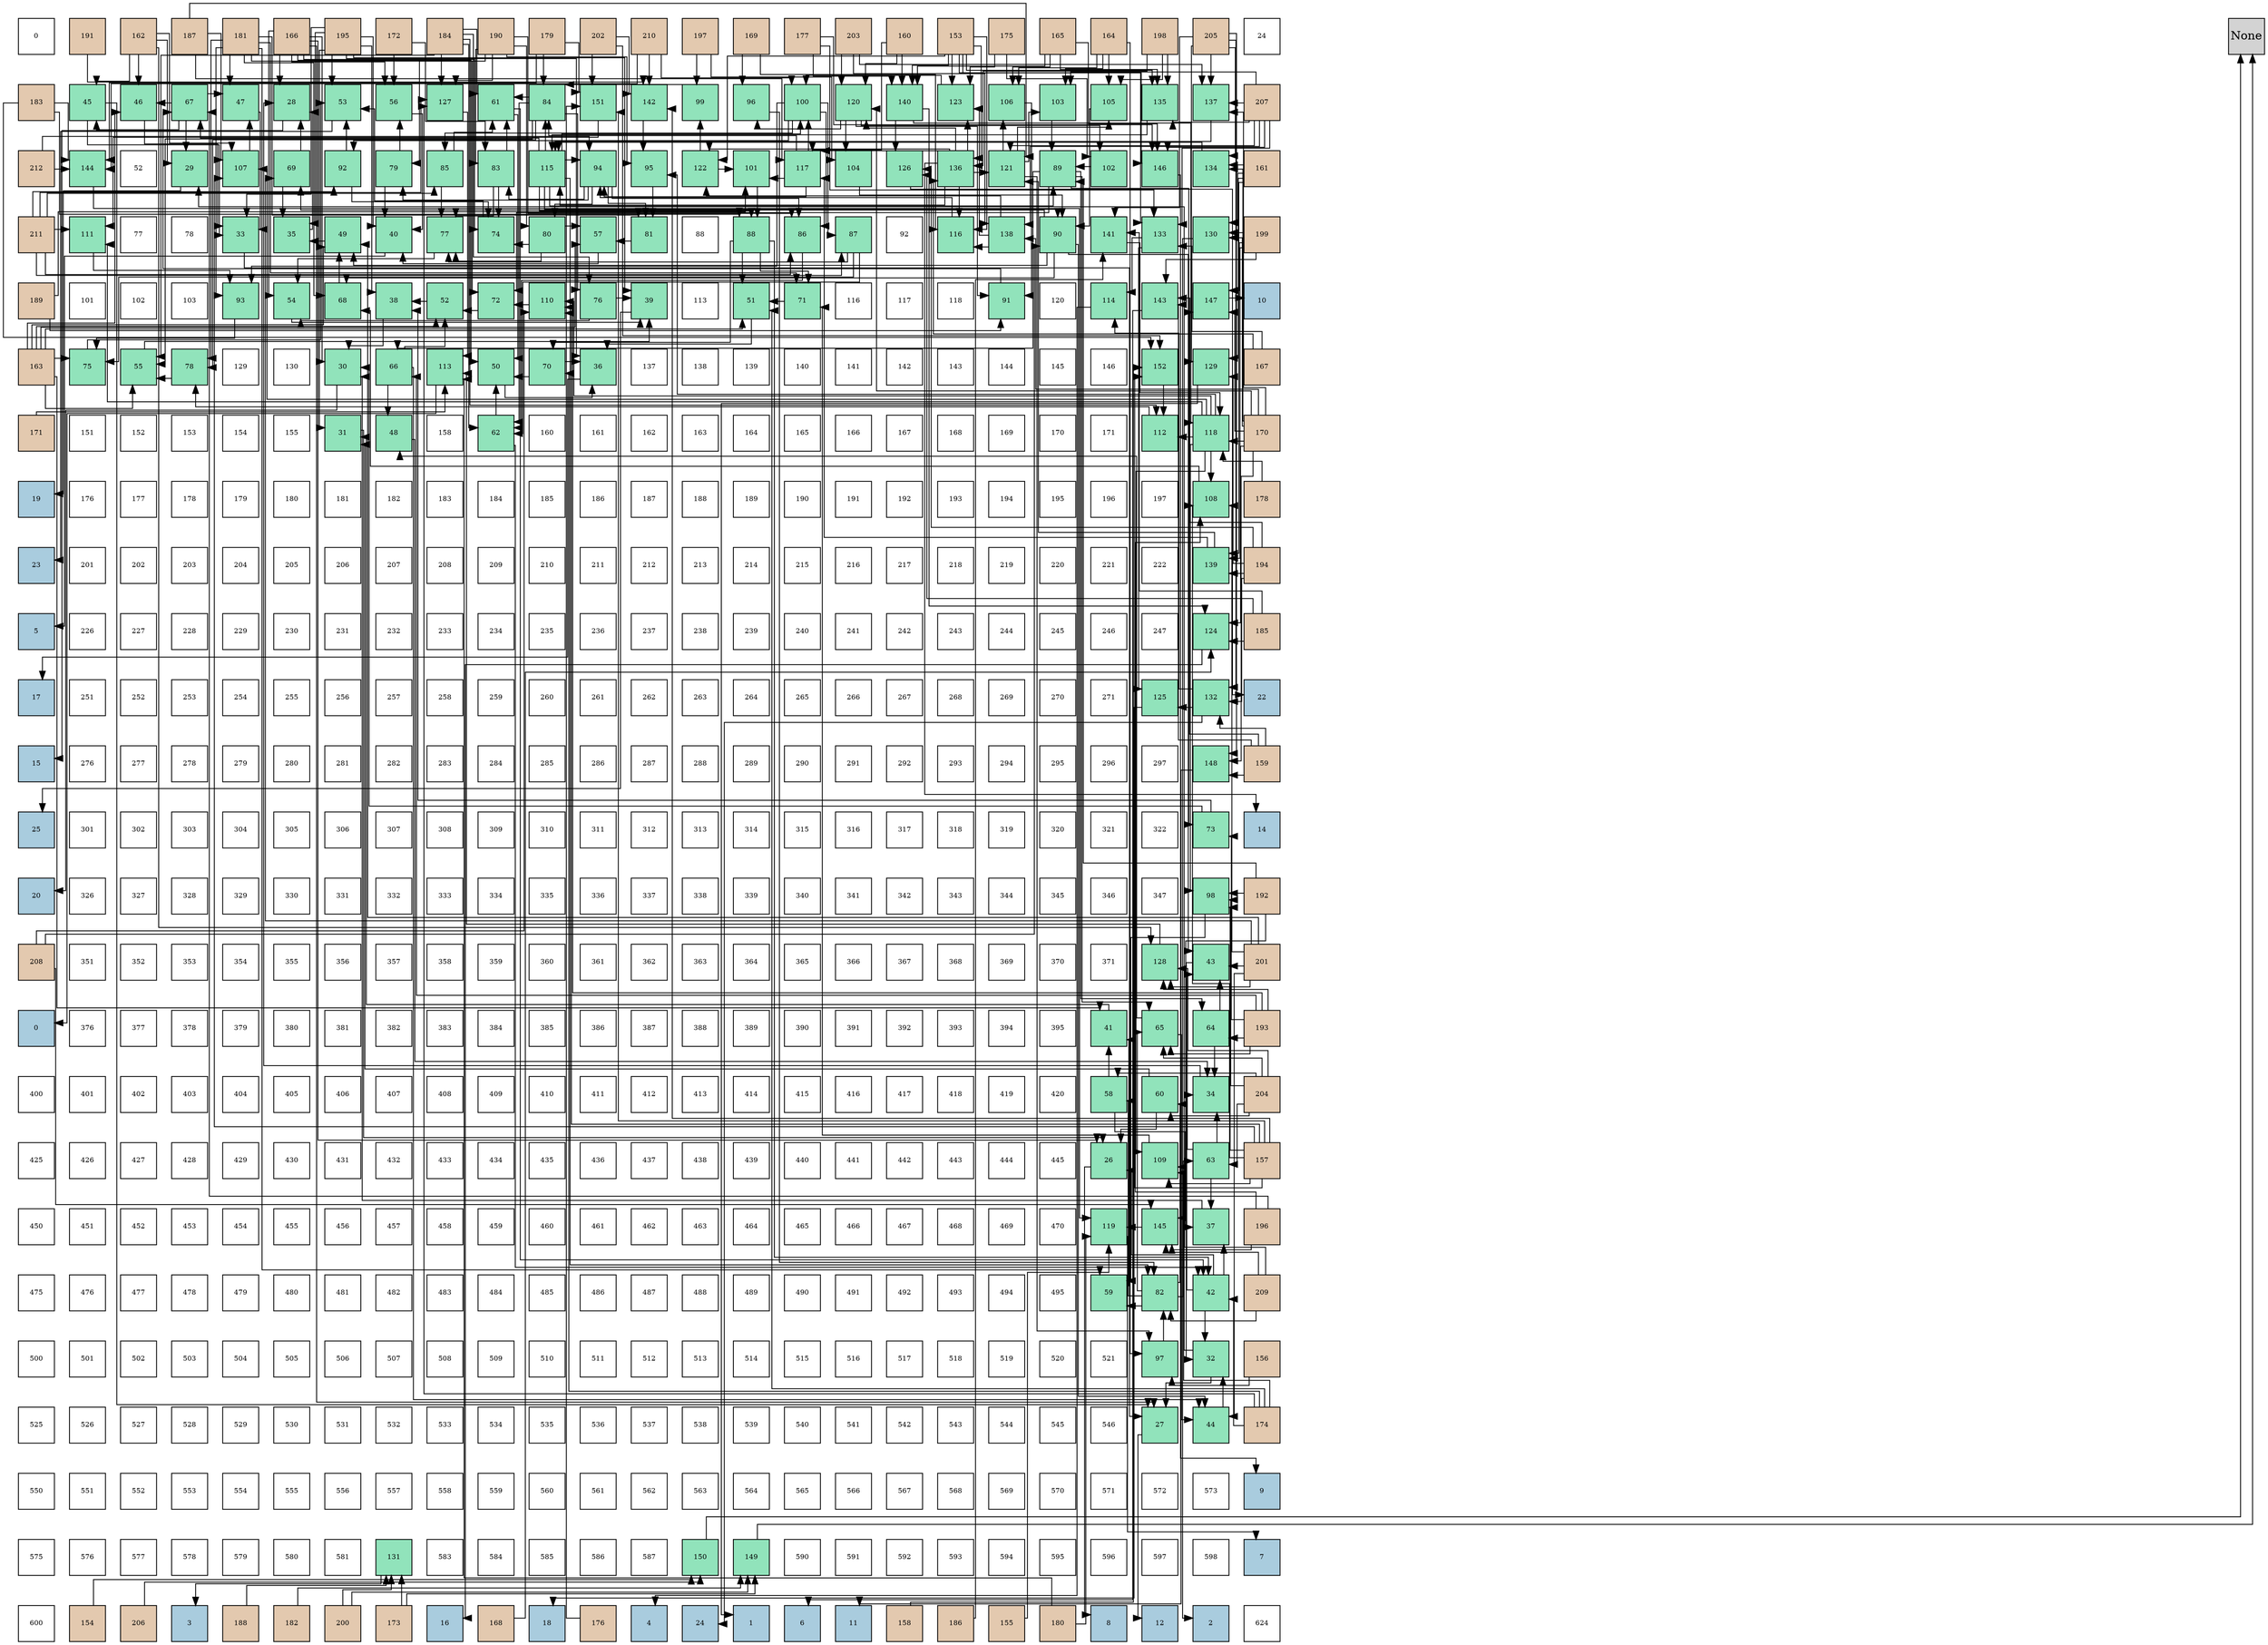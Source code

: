 digraph layout{
 rankdir=TB;
 splines=ortho;
 node [style=filled shape=square fixedsize=true width=0.6];
0[label="0", fontsize=8, fillcolor="#ffffff"];
1[label="191", fontsize=8, fillcolor="#e3c9af"];
2[label="162", fontsize=8, fillcolor="#e3c9af"];
3[label="187", fontsize=8, fillcolor="#e3c9af"];
4[label="181", fontsize=8, fillcolor="#e3c9af"];
5[label="166", fontsize=8, fillcolor="#e3c9af"];
6[label="195", fontsize=8, fillcolor="#e3c9af"];
7[label="172", fontsize=8, fillcolor="#e3c9af"];
8[label="184", fontsize=8, fillcolor="#e3c9af"];
9[label="190", fontsize=8, fillcolor="#e3c9af"];
10[label="179", fontsize=8, fillcolor="#e3c9af"];
11[label="202", fontsize=8, fillcolor="#e3c9af"];
12[label="210", fontsize=8, fillcolor="#e3c9af"];
13[label="197", fontsize=8, fillcolor="#e3c9af"];
14[label="169", fontsize=8, fillcolor="#e3c9af"];
15[label="177", fontsize=8, fillcolor="#e3c9af"];
16[label="203", fontsize=8, fillcolor="#e3c9af"];
17[label="160", fontsize=8, fillcolor="#e3c9af"];
18[label="153", fontsize=8, fillcolor="#e3c9af"];
19[label="175", fontsize=8, fillcolor="#e3c9af"];
20[label="165", fontsize=8, fillcolor="#e3c9af"];
21[label="164", fontsize=8, fillcolor="#e3c9af"];
22[label="198", fontsize=8, fillcolor="#e3c9af"];
23[label="205", fontsize=8, fillcolor="#e3c9af"];
24[label="24", fontsize=8, fillcolor="#ffffff"];
25[label="183", fontsize=8, fillcolor="#e3c9af"];
26[label="45", fontsize=8, fillcolor="#91e3bb"];
27[label="46", fontsize=8, fillcolor="#91e3bb"];
28[label="67", fontsize=8, fillcolor="#91e3bb"];
29[label="47", fontsize=8, fillcolor="#91e3bb"];
30[label="28", fontsize=8, fillcolor="#91e3bb"];
31[label="53", fontsize=8, fillcolor="#91e3bb"];
32[label="56", fontsize=8, fillcolor="#91e3bb"];
33[label="127", fontsize=8, fillcolor="#91e3bb"];
34[label="61", fontsize=8, fillcolor="#91e3bb"];
35[label="84", fontsize=8, fillcolor="#91e3bb"];
36[label="151", fontsize=8, fillcolor="#91e3bb"];
37[label="142", fontsize=8, fillcolor="#91e3bb"];
38[label="99", fontsize=8, fillcolor="#91e3bb"];
39[label="96", fontsize=8, fillcolor="#91e3bb"];
40[label="100", fontsize=8, fillcolor="#91e3bb"];
41[label="120", fontsize=8, fillcolor="#91e3bb"];
42[label="140", fontsize=8, fillcolor="#91e3bb"];
43[label="123", fontsize=8, fillcolor="#91e3bb"];
44[label="106", fontsize=8, fillcolor="#91e3bb"];
45[label="103", fontsize=8, fillcolor="#91e3bb"];
46[label="105", fontsize=8, fillcolor="#91e3bb"];
47[label="135", fontsize=8, fillcolor="#91e3bb"];
48[label="137", fontsize=8, fillcolor="#91e3bb"];
49[label="207", fontsize=8, fillcolor="#e3c9af"];
50[label="212", fontsize=8, fillcolor="#e3c9af"];
51[label="144", fontsize=8, fillcolor="#91e3bb"];
52[label="52", fontsize=8, fillcolor="#ffffff"];
53[label="29", fontsize=8, fillcolor="#91e3bb"];
54[label="107", fontsize=8, fillcolor="#91e3bb"];
55[label="69", fontsize=8, fillcolor="#91e3bb"];
56[label="92", fontsize=8, fillcolor="#91e3bb"];
57[label="79", fontsize=8, fillcolor="#91e3bb"];
58[label="85", fontsize=8, fillcolor="#91e3bb"];
59[label="83", fontsize=8, fillcolor="#91e3bb"];
60[label="115", fontsize=8, fillcolor="#91e3bb"];
61[label="94", fontsize=8, fillcolor="#91e3bb"];
62[label="95", fontsize=8, fillcolor="#91e3bb"];
63[label="122", fontsize=8, fillcolor="#91e3bb"];
64[label="101", fontsize=8, fillcolor="#91e3bb"];
65[label="117", fontsize=8, fillcolor="#91e3bb"];
66[label="104", fontsize=8, fillcolor="#91e3bb"];
67[label="126", fontsize=8, fillcolor="#91e3bb"];
68[label="136", fontsize=8, fillcolor="#91e3bb"];
69[label="121", fontsize=8, fillcolor="#91e3bb"];
70[label="89", fontsize=8, fillcolor="#91e3bb"];
71[label="102", fontsize=8, fillcolor="#91e3bb"];
72[label="146", fontsize=8, fillcolor="#91e3bb"];
73[label="134", fontsize=8, fillcolor="#91e3bb"];
74[label="161", fontsize=8, fillcolor="#e3c9af"];
75[label="211", fontsize=8, fillcolor="#e3c9af"];
76[label="111", fontsize=8, fillcolor="#91e3bb"];
77[label="77", fontsize=8, fillcolor="#ffffff"];
78[label="78", fontsize=8, fillcolor="#ffffff"];
79[label="33", fontsize=8, fillcolor="#91e3bb"];
80[label="35", fontsize=8, fillcolor="#91e3bb"];
81[label="49", fontsize=8, fillcolor="#91e3bb"];
82[label="40", fontsize=8, fillcolor="#91e3bb"];
83[label="77", fontsize=8, fillcolor="#91e3bb"];
84[label="74", fontsize=8, fillcolor="#91e3bb"];
85[label="80", fontsize=8, fillcolor="#91e3bb"];
86[label="57", fontsize=8, fillcolor="#91e3bb"];
87[label="81", fontsize=8, fillcolor="#91e3bb"];
88[label="88", fontsize=8, fillcolor="#ffffff"];
89[label="88", fontsize=8, fillcolor="#91e3bb"];
90[label="86", fontsize=8, fillcolor="#91e3bb"];
91[label="87", fontsize=8, fillcolor="#91e3bb"];
92[label="92", fontsize=8, fillcolor="#ffffff"];
93[label="116", fontsize=8, fillcolor="#91e3bb"];
94[label="138", fontsize=8, fillcolor="#91e3bb"];
95[label="90", fontsize=8, fillcolor="#91e3bb"];
96[label="141", fontsize=8, fillcolor="#91e3bb"];
97[label="133", fontsize=8, fillcolor="#91e3bb"];
98[label="130", fontsize=8, fillcolor="#91e3bb"];
99[label="199", fontsize=8, fillcolor="#e3c9af"];
100[label="189", fontsize=8, fillcolor="#e3c9af"];
101[label="101", fontsize=8, fillcolor="#ffffff"];
102[label="102", fontsize=8, fillcolor="#ffffff"];
103[label="103", fontsize=8, fillcolor="#ffffff"];
104[label="93", fontsize=8, fillcolor="#91e3bb"];
105[label="54", fontsize=8, fillcolor="#91e3bb"];
106[label="68", fontsize=8, fillcolor="#91e3bb"];
107[label="38", fontsize=8, fillcolor="#91e3bb"];
108[label="52", fontsize=8, fillcolor="#91e3bb"];
109[label="72", fontsize=8, fillcolor="#91e3bb"];
110[label="110", fontsize=8, fillcolor="#91e3bb"];
111[label="76", fontsize=8, fillcolor="#91e3bb"];
112[label="39", fontsize=8, fillcolor="#91e3bb"];
113[label="113", fontsize=8, fillcolor="#ffffff"];
114[label="51", fontsize=8, fillcolor="#91e3bb"];
115[label="71", fontsize=8, fillcolor="#91e3bb"];
116[label="116", fontsize=8, fillcolor="#ffffff"];
117[label="117", fontsize=8, fillcolor="#ffffff"];
118[label="118", fontsize=8, fillcolor="#ffffff"];
119[label="91", fontsize=8, fillcolor="#91e3bb"];
120[label="120", fontsize=8, fillcolor="#ffffff"];
121[label="114", fontsize=8, fillcolor="#91e3bb"];
122[label="143", fontsize=8, fillcolor="#91e3bb"];
123[label="147", fontsize=8, fillcolor="#91e3bb"];
124[label="10", fontsize=8, fillcolor="#a9ccde"];
125[label="163", fontsize=8, fillcolor="#e3c9af"];
126[label="75", fontsize=8, fillcolor="#91e3bb"];
127[label="55", fontsize=8, fillcolor="#91e3bb"];
128[label="78", fontsize=8, fillcolor="#91e3bb"];
129[label="129", fontsize=8, fillcolor="#ffffff"];
130[label="130", fontsize=8, fillcolor="#ffffff"];
131[label="30", fontsize=8, fillcolor="#91e3bb"];
132[label="66", fontsize=8, fillcolor="#91e3bb"];
133[label="113", fontsize=8, fillcolor="#91e3bb"];
134[label="50", fontsize=8, fillcolor="#91e3bb"];
135[label="70", fontsize=8, fillcolor="#91e3bb"];
136[label="36", fontsize=8, fillcolor="#91e3bb"];
137[label="137", fontsize=8, fillcolor="#ffffff"];
138[label="138", fontsize=8, fillcolor="#ffffff"];
139[label="139", fontsize=8, fillcolor="#ffffff"];
140[label="140", fontsize=8, fillcolor="#ffffff"];
141[label="141", fontsize=8, fillcolor="#ffffff"];
142[label="142", fontsize=8, fillcolor="#ffffff"];
143[label="143", fontsize=8, fillcolor="#ffffff"];
144[label="144", fontsize=8, fillcolor="#ffffff"];
145[label="145", fontsize=8, fillcolor="#ffffff"];
146[label="146", fontsize=8, fillcolor="#ffffff"];
147[label="152", fontsize=8, fillcolor="#91e3bb"];
148[label="129", fontsize=8, fillcolor="#91e3bb"];
149[label="167", fontsize=8, fillcolor="#e3c9af"];
150[label="171", fontsize=8, fillcolor="#e3c9af"];
151[label="151", fontsize=8, fillcolor="#ffffff"];
152[label="152", fontsize=8, fillcolor="#ffffff"];
153[label="153", fontsize=8, fillcolor="#ffffff"];
154[label="154", fontsize=8, fillcolor="#ffffff"];
155[label="155", fontsize=8, fillcolor="#ffffff"];
156[label="31", fontsize=8, fillcolor="#91e3bb"];
157[label="48", fontsize=8, fillcolor="#91e3bb"];
158[label="158", fontsize=8, fillcolor="#ffffff"];
159[label="62", fontsize=8, fillcolor="#91e3bb"];
160[label="160", fontsize=8, fillcolor="#ffffff"];
161[label="161", fontsize=8, fillcolor="#ffffff"];
162[label="162", fontsize=8, fillcolor="#ffffff"];
163[label="163", fontsize=8, fillcolor="#ffffff"];
164[label="164", fontsize=8, fillcolor="#ffffff"];
165[label="165", fontsize=8, fillcolor="#ffffff"];
166[label="166", fontsize=8, fillcolor="#ffffff"];
167[label="167", fontsize=8, fillcolor="#ffffff"];
168[label="168", fontsize=8, fillcolor="#ffffff"];
169[label="169", fontsize=8, fillcolor="#ffffff"];
170[label="170", fontsize=8, fillcolor="#ffffff"];
171[label="171", fontsize=8, fillcolor="#ffffff"];
172[label="112", fontsize=8, fillcolor="#91e3bb"];
173[label="118", fontsize=8, fillcolor="#91e3bb"];
174[label="170", fontsize=8, fillcolor="#e3c9af"];
175[label="19", fontsize=8, fillcolor="#a9ccde"];
176[label="176", fontsize=8, fillcolor="#ffffff"];
177[label="177", fontsize=8, fillcolor="#ffffff"];
178[label="178", fontsize=8, fillcolor="#ffffff"];
179[label="179", fontsize=8, fillcolor="#ffffff"];
180[label="180", fontsize=8, fillcolor="#ffffff"];
181[label="181", fontsize=8, fillcolor="#ffffff"];
182[label="182", fontsize=8, fillcolor="#ffffff"];
183[label="183", fontsize=8, fillcolor="#ffffff"];
184[label="184", fontsize=8, fillcolor="#ffffff"];
185[label="185", fontsize=8, fillcolor="#ffffff"];
186[label="186", fontsize=8, fillcolor="#ffffff"];
187[label="187", fontsize=8, fillcolor="#ffffff"];
188[label="188", fontsize=8, fillcolor="#ffffff"];
189[label="189", fontsize=8, fillcolor="#ffffff"];
190[label="190", fontsize=8, fillcolor="#ffffff"];
191[label="191", fontsize=8, fillcolor="#ffffff"];
192[label="192", fontsize=8, fillcolor="#ffffff"];
193[label="193", fontsize=8, fillcolor="#ffffff"];
194[label="194", fontsize=8, fillcolor="#ffffff"];
195[label="195", fontsize=8, fillcolor="#ffffff"];
196[label="196", fontsize=8, fillcolor="#ffffff"];
197[label="197", fontsize=8, fillcolor="#ffffff"];
198[label="108", fontsize=8, fillcolor="#91e3bb"];
199[label="178", fontsize=8, fillcolor="#e3c9af"];
200[label="23", fontsize=8, fillcolor="#a9ccde"];
201[label="201", fontsize=8, fillcolor="#ffffff"];
202[label="202", fontsize=8, fillcolor="#ffffff"];
203[label="203", fontsize=8, fillcolor="#ffffff"];
204[label="204", fontsize=8, fillcolor="#ffffff"];
205[label="205", fontsize=8, fillcolor="#ffffff"];
206[label="206", fontsize=8, fillcolor="#ffffff"];
207[label="207", fontsize=8, fillcolor="#ffffff"];
208[label="208", fontsize=8, fillcolor="#ffffff"];
209[label="209", fontsize=8, fillcolor="#ffffff"];
210[label="210", fontsize=8, fillcolor="#ffffff"];
211[label="211", fontsize=8, fillcolor="#ffffff"];
212[label="212", fontsize=8, fillcolor="#ffffff"];
213[label="213", fontsize=8, fillcolor="#ffffff"];
214[label="214", fontsize=8, fillcolor="#ffffff"];
215[label="215", fontsize=8, fillcolor="#ffffff"];
216[label="216", fontsize=8, fillcolor="#ffffff"];
217[label="217", fontsize=8, fillcolor="#ffffff"];
218[label="218", fontsize=8, fillcolor="#ffffff"];
219[label="219", fontsize=8, fillcolor="#ffffff"];
220[label="220", fontsize=8, fillcolor="#ffffff"];
221[label="221", fontsize=8, fillcolor="#ffffff"];
222[label="222", fontsize=8, fillcolor="#ffffff"];
223[label="139", fontsize=8, fillcolor="#91e3bb"];
224[label="194", fontsize=8, fillcolor="#e3c9af"];
225[label="5", fontsize=8, fillcolor="#a9ccde"];
226[label="226", fontsize=8, fillcolor="#ffffff"];
227[label="227", fontsize=8, fillcolor="#ffffff"];
228[label="228", fontsize=8, fillcolor="#ffffff"];
229[label="229", fontsize=8, fillcolor="#ffffff"];
230[label="230", fontsize=8, fillcolor="#ffffff"];
231[label="231", fontsize=8, fillcolor="#ffffff"];
232[label="232", fontsize=8, fillcolor="#ffffff"];
233[label="233", fontsize=8, fillcolor="#ffffff"];
234[label="234", fontsize=8, fillcolor="#ffffff"];
235[label="235", fontsize=8, fillcolor="#ffffff"];
236[label="236", fontsize=8, fillcolor="#ffffff"];
237[label="237", fontsize=8, fillcolor="#ffffff"];
238[label="238", fontsize=8, fillcolor="#ffffff"];
239[label="239", fontsize=8, fillcolor="#ffffff"];
240[label="240", fontsize=8, fillcolor="#ffffff"];
241[label="241", fontsize=8, fillcolor="#ffffff"];
242[label="242", fontsize=8, fillcolor="#ffffff"];
243[label="243", fontsize=8, fillcolor="#ffffff"];
244[label="244", fontsize=8, fillcolor="#ffffff"];
245[label="245", fontsize=8, fillcolor="#ffffff"];
246[label="246", fontsize=8, fillcolor="#ffffff"];
247[label="247", fontsize=8, fillcolor="#ffffff"];
248[label="124", fontsize=8, fillcolor="#91e3bb"];
249[label="185", fontsize=8, fillcolor="#e3c9af"];
250[label="17", fontsize=8, fillcolor="#a9ccde"];
251[label="251", fontsize=8, fillcolor="#ffffff"];
252[label="252", fontsize=8, fillcolor="#ffffff"];
253[label="253", fontsize=8, fillcolor="#ffffff"];
254[label="254", fontsize=8, fillcolor="#ffffff"];
255[label="255", fontsize=8, fillcolor="#ffffff"];
256[label="256", fontsize=8, fillcolor="#ffffff"];
257[label="257", fontsize=8, fillcolor="#ffffff"];
258[label="258", fontsize=8, fillcolor="#ffffff"];
259[label="259", fontsize=8, fillcolor="#ffffff"];
260[label="260", fontsize=8, fillcolor="#ffffff"];
261[label="261", fontsize=8, fillcolor="#ffffff"];
262[label="262", fontsize=8, fillcolor="#ffffff"];
263[label="263", fontsize=8, fillcolor="#ffffff"];
264[label="264", fontsize=8, fillcolor="#ffffff"];
265[label="265", fontsize=8, fillcolor="#ffffff"];
266[label="266", fontsize=8, fillcolor="#ffffff"];
267[label="267", fontsize=8, fillcolor="#ffffff"];
268[label="268", fontsize=8, fillcolor="#ffffff"];
269[label="269", fontsize=8, fillcolor="#ffffff"];
270[label="270", fontsize=8, fillcolor="#ffffff"];
271[label="271", fontsize=8, fillcolor="#ffffff"];
272[label="125", fontsize=8, fillcolor="#91e3bb"];
273[label="132", fontsize=8, fillcolor="#91e3bb"];
274[label="22", fontsize=8, fillcolor="#a9ccde"];
275[label="15", fontsize=8, fillcolor="#a9ccde"];
276[label="276", fontsize=8, fillcolor="#ffffff"];
277[label="277", fontsize=8, fillcolor="#ffffff"];
278[label="278", fontsize=8, fillcolor="#ffffff"];
279[label="279", fontsize=8, fillcolor="#ffffff"];
280[label="280", fontsize=8, fillcolor="#ffffff"];
281[label="281", fontsize=8, fillcolor="#ffffff"];
282[label="282", fontsize=8, fillcolor="#ffffff"];
283[label="283", fontsize=8, fillcolor="#ffffff"];
284[label="284", fontsize=8, fillcolor="#ffffff"];
285[label="285", fontsize=8, fillcolor="#ffffff"];
286[label="286", fontsize=8, fillcolor="#ffffff"];
287[label="287", fontsize=8, fillcolor="#ffffff"];
288[label="288", fontsize=8, fillcolor="#ffffff"];
289[label="289", fontsize=8, fillcolor="#ffffff"];
290[label="290", fontsize=8, fillcolor="#ffffff"];
291[label="291", fontsize=8, fillcolor="#ffffff"];
292[label="292", fontsize=8, fillcolor="#ffffff"];
293[label="293", fontsize=8, fillcolor="#ffffff"];
294[label="294", fontsize=8, fillcolor="#ffffff"];
295[label="295", fontsize=8, fillcolor="#ffffff"];
296[label="296", fontsize=8, fillcolor="#ffffff"];
297[label="297", fontsize=8, fillcolor="#ffffff"];
298[label="148", fontsize=8, fillcolor="#91e3bb"];
299[label="159", fontsize=8, fillcolor="#e3c9af"];
300[label="25", fontsize=8, fillcolor="#a9ccde"];
301[label="301", fontsize=8, fillcolor="#ffffff"];
302[label="302", fontsize=8, fillcolor="#ffffff"];
303[label="303", fontsize=8, fillcolor="#ffffff"];
304[label="304", fontsize=8, fillcolor="#ffffff"];
305[label="305", fontsize=8, fillcolor="#ffffff"];
306[label="306", fontsize=8, fillcolor="#ffffff"];
307[label="307", fontsize=8, fillcolor="#ffffff"];
308[label="308", fontsize=8, fillcolor="#ffffff"];
309[label="309", fontsize=8, fillcolor="#ffffff"];
310[label="310", fontsize=8, fillcolor="#ffffff"];
311[label="311", fontsize=8, fillcolor="#ffffff"];
312[label="312", fontsize=8, fillcolor="#ffffff"];
313[label="313", fontsize=8, fillcolor="#ffffff"];
314[label="314", fontsize=8, fillcolor="#ffffff"];
315[label="315", fontsize=8, fillcolor="#ffffff"];
316[label="316", fontsize=8, fillcolor="#ffffff"];
317[label="317", fontsize=8, fillcolor="#ffffff"];
318[label="318", fontsize=8, fillcolor="#ffffff"];
319[label="319", fontsize=8, fillcolor="#ffffff"];
320[label="320", fontsize=8, fillcolor="#ffffff"];
321[label="321", fontsize=8, fillcolor="#ffffff"];
322[label="322", fontsize=8, fillcolor="#ffffff"];
323[label="73", fontsize=8, fillcolor="#91e3bb"];
324[label="14", fontsize=8, fillcolor="#a9ccde"];
325[label="20", fontsize=8, fillcolor="#a9ccde"];
326[label="326", fontsize=8, fillcolor="#ffffff"];
327[label="327", fontsize=8, fillcolor="#ffffff"];
328[label="328", fontsize=8, fillcolor="#ffffff"];
329[label="329", fontsize=8, fillcolor="#ffffff"];
330[label="330", fontsize=8, fillcolor="#ffffff"];
331[label="331", fontsize=8, fillcolor="#ffffff"];
332[label="332", fontsize=8, fillcolor="#ffffff"];
333[label="333", fontsize=8, fillcolor="#ffffff"];
334[label="334", fontsize=8, fillcolor="#ffffff"];
335[label="335", fontsize=8, fillcolor="#ffffff"];
336[label="336", fontsize=8, fillcolor="#ffffff"];
337[label="337", fontsize=8, fillcolor="#ffffff"];
338[label="338", fontsize=8, fillcolor="#ffffff"];
339[label="339", fontsize=8, fillcolor="#ffffff"];
340[label="340", fontsize=8, fillcolor="#ffffff"];
341[label="341", fontsize=8, fillcolor="#ffffff"];
342[label="342", fontsize=8, fillcolor="#ffffff"];
343[label="343", fontsize=8, fillcolor="#ffffff"];
344[label="344", fontsize=8, fillcolor="#ffffff"];
345[label="345", fontsize=8, fillcolor="#ffffff"];
346[label="346", fontsize=8, fillcolor="#ffffff"];
347[label="347", fontsize=8, fillcolor="#ffffff"];
348[label="98", fontsize=8, fillcolor="#91e3bb"];
349[label="192", fontsize=8, fillcolor="#e3c9af"];
350[label="208", fontsize=8, fillcolor="#e3c9af"];
351[label="351", fontsize=8, fillcolor="#ffffff"];
352[label="352", fontsize=8, fillcolor="#ffffff"];
353[label="353", fontsize=8, fillcolor="#ffffff"];
354[label="354", fontsize=8, fillcolor="#ffffff"];
355[label="355", fontsize=8, fillcolor="#ffffff"];
356[label="356", fontsize=8, fillcolor="#ffffff"];
357[label="357", fontsize=8, fillcolor="#ffffff"];
358[label="358", fontsize=8, fillcolor="#ffffff"];
359[label="359", fontsize=8, fillcolor="#ffffff"];
360[label="360", fontsize=8, fillcolor="#ffffff"];
361[label="361", fontsize=8, fillcolor="#ffffff"];
362[label="362", fontsize=8, fillcolor="#ffffff"];
363[label="363", fontsize=8, fillcolor="#ffffff"];
364[label="364", fontsize=8, fillcolor="#ffffff"];
365[label="365", fontsize=8, fillcolor="#ffffff"];
366[label="366", fontsize=8, fillcolor="#ffffff"];
367[label="367", fontsize=8, fillcolor="#ffffff"];
368[label="368", fontsize=8, fillcolor="#ffffff"];
369[label="369", fontsize=8, fillcolor="#ffffff"];
370[label="370", fontsize=8, fillcolor="#ffffff"];
371[label="371", fontsize=8, fillcolor="#ffffff"];
372[label="128", fontsize=8, fillcolor="#91e3bb"];
373[label="43", fontsize=8, fillcolor="#91e3bb"];
374[label="201", fontsize=8, fillcolor="#e3c9af"];
375[label="0", fontsize=8, fillcolor="#a9ccde"];
376[label="376", fontsize=8, fillcolor="#ffffff"];
377[label="377", fontsize=8, fillcolor="#ffffff"];
378[label="378", fontsize=8, fillcolor="#ffffff"];
379[label="379", fontsize=8, fillcolor="#ffffff"];
380[label="380", fontsize=8, fillcolor="#ffffff"];
381[label="381", fontsize=8, fillcolor="#ffffff"];
382[label="382", fontsize=8, fillcolor="#ffffff"];
383[label="383", fontsize=8, fillcolor="#ffffff"];
384[label="384", fontsize=8, fillcolor="#ffffff"];
385[label="385", fontsize=8, fillcolor="#ffffff"];
386[label="386", fontsize=8, fillcolor="#ffffff"];
387[label="387", fontsize=8, fillcolor="#ffffff"];
388[label="388", fontsize=8, fillcolor="#ffffff"];
389[label="389", fontsize=8, fillcolor="#ffffff"];
390[label="390", fontsize=8, fillcolor="#ffffff"];
391[label="391", fontsize=8, fillcolor="#ffffff"];
392[label="392", fontsize=8, fillcolor="#ffffff"];
393[label="393", fontsize=8, fillcolor="#ffffff"];
394[label="394", fontsize=8, fillcolor="#ffffff"];
395[label="395", fontsize=8, fillcolor="#ffffff"];
396[label="41", fontsize=8, fillcolor="#91e3bb"];
397[label="65", fontsize=8, fillcolor="#91e3bb"];
398[label="64", fontsize=8, fillcolor="#91e3bb"];
399[label="193", fontsize=8, fillcolor="#e3c9af"];
400[label="400", fontsize=8, fillcolor="#ffffff"];
401[label="401", fontsize=8, fillcolor="#ffffff"];
402[label="402", fontsize=8, fillcolor="#ffffff"];
403[label="403", fontsize=8, fillcolor="#ffffff"];
404[label="404", fontsize=8, fillcolor="#ffffff"];
405[label="405", fontsize=8, fillcolor="#ffffff"];
406[label="406", fontsize=8, fillcolor="#ffffff"];
407[label="407", fontsize=8, fillcolor="#ffffff"];
408[label="408", fontsize=8, fillcolor="#ffffff"];
409[label="409", fontsize=8, fillcolor="#ffffff"];
410[label="410", fontsize=8, fillcolor="#ffffff"];
411[label="411", fontsize=8, fillcolor="#ffffff"];
412[label="412", fontsize=8, fillcolor="#ffffff"];
413[label="413", fontsize=8, fillcolor="#ffffff"];
414[label="414", fontsize=8, fillcolor="#ffffff"];
415[label="415", fontsize=8, fillcolor="#ffffff"];
416[label="416", fontsize=8, fillcolor="#ffffff"];
417[label="417", fontsize=8, fillcolor="#ffffff"];
418[label="418", fontsize=8, fillcolor="#ffffff"];
419[label="419", fontsize=8, fillcolor="#ffffff"];
420[label="420", fontsize=8, fillcolor="#ffffff"];
421[label="58", fontsize=8, fillcolor="#91e3bb"];
422[label="60", fontsize=8, fillcolor="#91e3bb"];
423[label="34", fontsize=8, fillcolor="#91e3bb"];
424[label="204", fontsize=8, fillcolor="#e3c9af"];
425[label="425", fontsize=8, fillcolor="#ffffff"];
426[label="426", fontsize=8, fillcolor="#ffffff"];
427[label="427", fontsize=8, fillcolor="#ffffff"];
428[label="428", fontsize=8, fillcolor="#ffffff"];
429[label="429", fontsize=8, fillcolor="#ffffff"];
430[label="430", fontsize=8, fillcolor="#ffffff"];
431[label="431", fontsize=8, fillcolor="#ffffff"];
432[label="432", fontsize=8, fillcolor="#ffffff"];
433[label="433", fontsize=8, fillcolor="#ffffff"];
434[label="434", fontsize=8, fillcolor="#ffffff"];
435[label="435", fontsize=8, fillcolor="#ffffff"];
436[label="436", fontsize=8, fillcolor="#ffffff"];
437[label="437", fontsize=8, fillcolor="#ffffff"];
438[label="438", fontsize=8, fillcolor="#ffffff"];
439[label="439", fontsize=8, fillcolor="#ffffff"];
440[label="440", fontsize=8, fillcolor="#ffffff"];
441[label="441", fontsize=8, fillcolor="#ffffff"];
442[label="442", fontsize=8, fillcolor="#ffffff"];
443[label="443", fontsize=8, fillcolor="#ffffff"];
444[label="444", fontsize=8, fillcolor="#ffffff"];
445[label="445", fontsize=8, fillcolor="#ffffff"];
446[label="26", fontsize=8, fillcolor="#91e3bb"];
447[label="109", fontsize=8, fillcolor="#91e3bb"];
448[label="63", fontsize=8, fillcolor="#91e3bb"];
449[label="157", fontsize=8, fillcolor="#e3c9af"];
450[label="450", fontsize=8, fillcolor="#ffffff"];
451[label="451", fontsize=8, fillcolor="#ffffff"];
452[label="452", fontsize=8, fillcolor="#ffffff"];
453[label="453", fontsize=8, fillcolor="#ffffff"];
454[label="454", fontsize=8, fillcolor="#ffffff"];
455[label="455", fontsize=8, fillcolor="#ffffff"];
456[label="456", fontsize=8, fillcolor="#ffffff"];
457[label="457", fontsize=8, fillcolor="#ffffff"];
458[label="458", fontsize=8, fillcolor="#ffffff"];
459[label="459", fontsize=8, fillcolor="#ffffff"];
460[label="460", fontsize=8, fillcolor="#ffffff"];
461[label="461", fontsize=8, fillcolor="#ffffff"];
462[label="462", fontsize=8, fillcolor="#ffffff"];
463[label="463", fontsize=8, fillcolor="#ffffff"];
464[label="464", fontsize=8, fillcolor="#ffffff"];
465[label="465", fontsize=8, fillcolor="#ffffff"];
466[label="466", fontsize=8, fillcolor="#ffffff"];
467[label="467", fontsize=8, fillcolor="#ffffff"];
468[label="468", fontsize=8, fillcolor="#ffffff"];
469[label="469", fontsize=8, fillcolor="#ffffff"];
470[label="470", fontsize=8, fillcolor="#ffffff"];
471[label="119", fontsize=8, fillcolor="#91e3bb"];
472[label="145", fontsize=8, fillcolor="#91e3bb"];
473[label="37", fontsize=8, fillcolor="#91e3bb"];
474[label="196", fontsize=8, fillcolor="#e3c9af"];
475[label="475", fontsize=8, fillcolor="#ffffff"];
476[label="476", fontsize=8, fillcolor="#ffffff"];
477[label="477", fontsize=8, fillcolor="#ffffff"];
478[label="478", fontsize=8, fillcolor="#ffffff"];
479[label="479", fontsize=8, fillcolor="#ffffff"];
480[label="480", fontsize=8, fillcolor="#ffffff"];
481[label="481", fontsize=8, fillcolor="#ffffff"];
482[label="482", fontsize=8, fillcolor="#ffffff"];
483[label="483", fontsize=8, fillcolor="#ffffff"];
484[label="484", fontsize=8, fillcolor="#ffffff"];
485[label="485", fontsize=8, fillcolor="#ffffff"];
486[label="486", fontsize=8, fillcolor="#ffffff"];
487[label="487", fontsize=8, fillcolor="#ffffff"];
488[label="488", fontsize=8, fillcolor="#ffffff"];
489[label="489", fontsize=8, fillcolor="#ffffff"];
490[label="490", fontsize=8, fillcolor="#ffffff"];
491[label="491", fontsize=8, fillcolor="#ffffff"];
492[label="492", fontsize=8, fillcolor="#ffffff"];
493[label="493", fontsize=8, fillcolor="#ffffff"];
494[label="494", fontsize=8, fillcolor="#ffffff"];
495[label="495", fontsize=8, fillcolor="#ffffff"];
496[label="59", fontsize=8, fillcolor="#91e3bb"];
497[label="82", fontsize=8, fillcolor="#91e3bb"];
498[label="42", fontsize=8, fillcolor="#91e3bb"];
499[label="209", fontsize=8, fillcolor="#e3c9af"];
500[label="500", fontsize=8, fillcolor="#ffffff"];
501[label="501", fontsize=8, fillcolor="#ffffff"];
502[label="502", fontsize=8, fillcolor="#ffffff"];
503[label="503", fontsize=8, fillcolor="#ffffff"];
504[label="504", fontsize=8, fillcolor="#ffffff"];
505[label="505", fontsize=8, fillcolor="#ffffff"];
506[label="506", fontsize=8, fillcolor="#ffffff"];
507[label="507", fontsize=8, fillcolor="#ffffff"];
508[label="508", fontsize=8, fillcolor="#ffffff"];
509[label="509", fontsize=8, fillcolor="#ffffff"];
510[label="510", fontsize=8, fillcolor="#ffffff"];
511[label="511", fontsize=8, fillcolor="#ffffff"];
512[label="512", fontsize=8, fillcolor="#ffffff"];
513[label="513", fontsize=8, fillcolor="#ffffff"];
514[label="514", fontsize=8, fillcolor="#ffffff"];
515[label="515", fontsize=8, fillcolor="#ffffff"];
516[label="516", fontsize=8, fillcolor="#ffffff"];
517[label="517", fontsize=8, fillcolor="#ffffff"];
518[label="518", fontsize=8, fillcolor="#ffffff"];
519[label="519", fontsize=8, fillcolor="#ffffff"];
520[label="520", fontsize=8, fillcolor="#ffffff"];
521[label="521", fontsize=8, fillcolor="#ffffff"];
522[label="97", fontsize=8, fillcolor="#91e3bb"];
523[label="32", fontsize=8, fillcolor="#91e3bb"];
524[label="156", fontsize=8, fillcolor="#e3c9af"];
525[label="525", fontsize=8, fillcolor="#ffffff"];
526[label="526", fontsize=8, fillcolor="#ffffff"];
527[label="527", fontsize=8, fillcolor="#ffffff"];
528[label="528", fontsize=8, fillcolor="#ffffff"];
529[label="529", fontsize=8, fillcolor="#ffffff"];
530[label="530", fontsize=8, fillcolor="#ffffff"];
531[label="531", fontsize=8, fillcolor="#ffffff"];
532[label="532", fontsize=8, fillcolor="#ffffff"];
533[label="533", fontsize=8, fillcolor="#ffffff"];
534[label="534", fontsize=8, fillcolor="#ffffff"];
535[label="535", fontsize=8, fillcolor="#ffffff"];
536[label="536", fontsize=8, fillcolor="#ffffff"];
537[label="537", fontsize=8, fillcolor="#ffffff"];
538[label="538", fontsize=8, fillcolor="#ffffff"];
539[label="539", fontsize=8, fillcolor="#ffffff"];
540[label="540", fontsize=8, fillcolor="#ffffff"];
541[label="541", fontsize=8, fillcolor="#ffffff"];
542[label="542", fontsize=8, fillcolor="#ffffff"];
543[label="543", fontsize=8, fillcolor="#ffffff"];
544[label="544", fontsize=8, fillcolor="#ffffff"];
545[label="545", fontsize=8, fillcolor="#ffffff"];
546[label="546", fontsize=8, fillcolor="#ffffff"];
547[label="27", fontsize=8, fillcolor="#91e3bb"];
548[label="44", fontsize=8, fillcolor="#91e3bb"];
549[label="174", fontsize=8, fillcolor="#e3c9af"];
550[label="550", fontsize=8, fillcolor="#ffffff"];
551[label="551", fontsize=8, fillcolor="#ffffff"];
552[label="552", fontsize=8, fillcolor="#ffffff"];
553[label="553", fontsize=8, fillcolor="#ffffff"];
554[label="554", fontsize=8, fillcolor="#ffffff"];
555[label="555", fontsize=8, fillcolor="#ffffff"];
556[label="556", fontsize=8, fillcolor="#ffffff"];
557[label="557", fontsize=8, fillcolor="#ffffff"];
558[label="558", fontsize=8, fillcolor="#ffffff"];
559[label="559", fontsize=8, fillcolor="#ffffff"];
560[label="560", fontsize=8, fillcolor="#ffffff"];
561[label="561", fontsize=8, fillcolor="#ffffff"];
562[label="562", fontsize=8, fillcolor="#ffffff"];
563[label="563", fontsize=8, fillcolor="#ffffff"];
564[label="564", fontsize=8, fillcolor="#ffffff"];
565[label="565", fontsize=8, fillcolor="#ffffff"];
566[label="566", fontsize=8, fillcolor="#ffffff"];
567[label="567", fontsize=8, fillcolor="#ffffff"];
568[label="568", fontsize=8, fillcolor="#ffffff"];
569[label="569", fontsize=8, fillcolor="#ffffff"];
570[label="570", fontsize=8, fillcolor="#ffffff"];
571[label="571", fontsize=8, fillcolor="#ffffff"];
572[label="572", fontsize=8, fillcolor="#ffffff"];
573[label="573", fontsize=8, fillcolor="#ffffff"];
574[label="9", fontsize=8, fillcolor="#a9ccde"];
575[label="575", fontsize=8, fillcolor="#ffffff"];
576[label="576", fontsize=8, fillcolor="#ffffff"];
577[label="577", fontsize=8, fillcolor="#ffffff"];
578[label="578", fontsize=8, fillcolor="#ffffff"];
579[label="579", fontsize=8, fillcolor="#ffffff"];
580[label="580", fontsize=8, fillcolor="#ffffff"];
581[label="581", fontsize=8, fillcolor="#ffffff"];
582[label="131", fontsize=8, fillcolor="#91e3bb"];
583[label="583", fontsize=8, fillcolor="#ffffff"];
584[label="584", fontsize=8, fillcolor="#ffffff"];
585[label="585", fontsize=8, fillcolor="#ffffff"];
586[label="586", fontsize=8, fillcolor="#ffffff"];
587[label="587", fontsize=8, fillcolor="#ffffff"];
588[label="150", fontsize=8, fillcolor="#91e3bb"];
589[label="149", fontsize=8, fillcolor="#91e3bb"];
590[label="590", fontsize=8, fillcolor="#ffffff"];
591[label="591", fontsize=8, fillcolor="#ffffff"];
592[label="592", fontsize=8, fillcolor="#ffffff"];
593[label="593", fontsize=8, fillcolor="#ffffff"];
594[label="594", fontsize=8, fillcolor="#ffffff"];
595[label="595", fontsize=8, fillcolor="#ffffff"];
596[label="596", fontsize=8, fillcolor="#ffffff"];
597[label="597", fontsize=8, fillcolor="#ffffff"];
598[label="598", fontsize=8, fillcolor="#ffffff"];
599[label="7", fontsize=8, fillcolor="#a9ccde"];
600[label="600", fontsize=8, fillcolor="#ffffff"];
601[label="154", fontsize=8, fillcolor="#e3c9af"];
602[label="206", fontsize=8, fillcolor="#e3c9af"];
603[label="3", fontsize=8, fillcolor="#a9ccde"];
604[label="188", fontsize=8, fillcolor="#e3c9af"];
605[label="182", fontsize=8, fillcolor="#e3c9af"];
606[label="200", fontsize=8, fillcolor="#e3c9af"];
607[label="173", fontsize=8, fillcolor="#e3c9af"];
608[label="16", fontsize=8, fillcolor="#a9ccde"];
609[label="168", fontsize=8, fillcolor="#e3c9af"];
610[label="18", fontsize=8, fillcolor="#a9ccde"];
611[label="176", fontsize=8, fillcolor="#e3c9af"];
612[label="4", fontsize=8, fillcolor="#a9ccde"];
613[label="24", fontsize=8, fillcolor="#a9ccde"];
614[label="1", fontsize=8, fillcolor="#a9ccde"];
615[label="6", fontsize=8, fillcolor="#a9ccde"];
616[label="11", fontsize=8, fillcolor="#a9ccde"];
617[label="158", fontsize=8, fillcolor="#e3c9af"];
618[label="186", fontsize=8, fillcolor="#e3c9af"];
619[label="155", fontsize=8, fillcolor="#e3c9af"];
620[label="180", fontsize=8, fillcolor="#e3c9af"];
621[label="8", fontsize=8, fillcolor="#a9ccde"];
622[label="12", fontsize=8, fillcolor="#a9ccde"];
623[label="2", fontsize=8, fillcolor="#a9ccde"];
624[label="624", fontsize=8, fillcolor="#ffffff"];
edge [constraint=false, style=vis];446 -> 621;
547 -> 622;
30 -> 275;
53 -> 175;
131 -> 325;
156 -> 446;
523 -> 547;
523 -> 53;
79 -> 547;
423 -> 30;
80 -> 30;
136 -> 250;
473 -> 131;
107 -> 131;
112 -> 300;
82 -> 225;
396 -> 156;
498 -> 446;
498 -> 523;
498 -> 423;
498 -> 473;
373 -> 523;
548 -> 523;
26 -> 547;
26 -> 79;
27 -> 79;
29 -> 79;
157 -> 423;
81 -> 80;
134 -> 136;
114 -> 136;
108 -> 107;
31 -> 200;
105 -> 112;
127 -> 112;
32 -> 82;
86 -> 82;
421 -> 473;
421 -> 396;
496 -> 396;
422 -> 446;
422 -> 156;
34 -> 498;
34 -> 134;
159 -> 498;
159 -> 134;
448 -> 423;
448 -> 473;
448 -> 373;
398 -> 423;
398 -> 373;
397 -> 548;
397 -> 157;
132 -> 548;
132 -> 157;
132 -> 108;
28 -> 53;
28 -> 26;
28 -> 27;
28 -> 29;
106 -> 81;
55 -> 30;
55 -> 80;
135 -> 136;
135 -> 134;
115 -> 114;
109 -> 108;
323 -> 131;
323 -> 107;
84 -> 31;
126 -> 31;
111 -> 112;
111 -> 105;
83 -> 105;
128 -> 127;
57 -> 82;
57 -> 32;
85 -> 86;
85 -> 84;
85 -> 83;
87 -> 86;
497 -> 421;
497 -> 496;
497 -> 422;
497 -> 448;
497 -> 397;
59 -> 34;
59 -> 84;
59 -> 83;
35 -> 127;
35 -> 34;
35 -> 159;
35 -> 111;
35 -> 128;
58 -> 34;
58 -> 83;
90 -> 159;
91 -> 159;
91 -> 126;
91 -> 83;
89 -> 498;
89 -> 114;
89 -> 135;
89 -> 115;
70 -> 398;
70 -> 397;
70 -> 132;
70 -> 109;
70 -> 323;
95 -> 373;
95 -> 548;
95 -> 81;
95 -> 106;
95 -> 55;
119 -> 28;
56 -> 31;
56 -> 84;
104 -> 126;
61 -> 57;
61 -> 85;
61 -> 87;
61 -> 59;
61 -> 90;
62 -> 87;
39 -> 497;
522 -> 497;
348 -> 496;
38 -> 35;
40 -> 58;
40 -> 90;
40 -> 91;
40 -> 56;
40 -> 104;
64 -> 89;
71 -> 70;
45 -> 70;
66 -> 95;
46 -> 95;
44 -> 119;
54 -> 29;
198 -> 106;
447 -> 115;
110 -> 109;
76 -> 104;
172 -> 128;
133 -> 375;
121 -> 612;
60 -> 28;
60 -> 497;
60 -> 35;
60 -> 89;
60 -> 70;
60 -> 95;
60 -> 61;
60 -> 40;
93 -> 61;
65 -> 35;
65 -> 61;
65 -> 40;
65 -> 64;
173 -> 62;
173 -> 348;
173 -> 54;
173 -> 198;
173 -> 447;
173 -> 110;
173 -> 76;
173 -> 172;
471 -> 599;
41 -> 119;
41 -> 39;
41 -> 71;
41 -> 66;
69 -> 522;
69 -> 45;
69 -> 46;
69 -> 44;
63 -> 38;
63 -> 64;
43 -> 40;
248 -> 608;
272 -> 610;
67 -> 274;
33 -> 133;
372 -> 133;
148 -> 614;
98 -> 623;
582 -> 603;
273 -> 613;
273 -> 121;
273 -> 272;
97 -> 121;
97 -> 272;
73 -> 60;
47 -> 60;
68 -> 324;
68 -> 60;
68 -> 93;
68 -> 65;
68 -> 41;
68 -> 69;
68 -> 63;
68 -> 43;
48 -> 60;
94 -> 93;
94 -> 63;
94 -> 43;
223 -> 65;
223 -> 69;
42 -> 173;
42 -> 248;
42 -> 67;
96 -> 173;
37 -> 62;
122 -> 615;
51 -> 471;
472 -> 471;
72 -> 574;
123 -> 124;
298 -> 616;
589 -> None;
588 -> None;
36 -> 76;
147 -> 172;
18 -> 93;
18 -> 63;
18 -> 43;
18 -> 97;
18 -> 47;
18 -> 68;
18 -> 42;
18 -> 72;
601 -> 588;
619 -> 471;
524 -> 522;
449 -> 348;
449 -> 54;
449 -> 198;
449 -> 447;
449 -> 110;
449 -> 37;
449 -> 36;
449 -> 147;
617 -> 147;
299 -> 273;
299 -> 122;
299 -> 123;
299 -> 298;
17 -> 65;
17 -> 41;
17 -> 42;
74 -> 148;
74 -> 98;
74 -> 73;
74 -> 223;
2 -> 53;
2 -> 26;
2 -> 27;
2 -> 54;
2 -> 372;
125 -> 396;
125 -> 27;
125 -> 81;
125 -> 114;
125 -> 108;
125 -> 127;
125 -> 86;
125 -> 126;
21 -> 522;
21 -> 45;
21 -> 46;
21 -> 44;
20 -> 44;
20 -> 47;
20 -> 42;
20 -> 72;
5 -> 446;
5 -> 547;
5 -> 30;
5 -> 131;
5 -> 134;
5 -> 105;
5 -> 32;
5 -> 84;
149 -> 97;
149 -> 68;
609 -> 248;
14 -> 39;
14 -> 93;
174 -> 173;
174 -> 41;
174 -> 248;
174 -> 98;
174 -> 73;
174 -> 48;
174 -> 94;
174 -> 123;
174 -> 298;
150 -> 133;
7 -> 32;
7 -> 59;
607 -> 582;
607 -> 589;
549 -> 498;
549 -> 114;
549 -> 135;
549 -> 447;
549 -> 33;
19 -> 71;
19 -> 43;
611 -> 36;
15 -> 97;
15 -> 42;
15 -> 72;
199 -> 173;
10 -> 35;
10 -> 51;
10 -> 36;
620 -> 133;
620 -> 471;
4 -> 29;
4 -> 496;
4 -> 106;
4 -> 115;
4 -> 109;
4 -> 128;
4 -> 87;
4 -> 104;
605 -> 589;
25 -> 89;
25 -> 51;
25 -> 147;
8 -> 127;
8 -> 34;
8 -> 159;
8 -> 111;
8 -> 172;
8 -> 33;
249 -> 248;
249 -> 67;
249 -> 96;
618 -> 96;
3 -> 54;
3 -> 65;
3 -> 69;
604 -> 582;
100 -> 119;
100 -> 64;
9 -> 57;
9 -> 85;
9 -> 59;
9 -> 90;
9 -> 62;
9 -> 33;
1 -> 37;
349 -> 70;
349 -> 348;
349 -> 472;
399 -> 398;
399 -> 397;
399 -> 132;
399 -> 323;
399 -> 110;
399 -> 372;
224 -> 67;
224 -> 148;
224 -> 273;
224 -> 223;
224 -> 122;
6 -> 156;
6 -> 79;
6 -> 80;
6 -> 136;
6 -> 107;
6 -> 112;
6 -> 82;
6 -> 31;
474 -> 28;
474 -> 198;
474 -> 472;
13 -> 38;
13 -> 66;
22 -> 46;
22 -> 47;
22 -> 68;
99 -> 98;
99 -> 223;
99 -> 122;
99 -> 123;
606 -> 582;
606 -> 589;
374 -> 373;
374 -> 548;
374 -> 81;
374 -> 55;
374 -> 198;
374 -> 372;
11 -> 37;
11 -> 36;
11 -> 147;
16 -> 41;
16 -> 48;
16 -> 94;
424 -> 421;
424 -> 422;
424 -> 448;
424 -> 397;
424 -> 348;
424 -> 372;
23 -> 148;
23 -> 273;
23 -> 73;
23 -> 48;
23 -> 96;
23 -> 298;
602 -> 588;
49 -> 45;
49 -> 69;
49 -> 97;
49 -> 47;
49 -> 48;
49 -> 94;
49 -> 72;
350 -> 95;
350 -> 110;
350 -> 472;
499 -> 497;
499 -> 447;
499 -> 472;
12 -> 40;
12 -> 37;
12 -> 51;
75 -> 58;
75 -> 90;
75 -> 91;
75 -> 56;
75 -> 76;
75 -> 33;
50 -> 61;
50 -> 51;
edge [constraint=true, style=invis];
0 -> 25 -> 50 -> 75 -> 100 -> 125 -> 150 -> 175 -> 200 -> 225 -> 250 -> 275 -> 300 -> 325 -> 350 -> 375 -> 400 -> 425 -> 450 -> 475 -> 500 -> 525 -> 550 -> 575 -> 600;
1 -> 26 -> 51 -> 76 -> 101 -> 126 -> 151 -> 176 -> 201 -> 226 -> 251 -> 276 -> 301 -> 326 -> 351 -> 376 -> 401 -> 426 -> 451 -> 476 -> 501 -> 526 -> 551 -> 576 -> 601;
2 -> 27 -> 52 -> 77 -> 102 -> 127 -> 152 -> 177 -> 202 -> 227 -> 252 -> 277 -> 302 -> 327 -> 352 -> 377 -> 402 -> 427 -> 452 -> 477 -> 502 -> 527 -> 552 -> 577 -> 602;
3 -> 28 -> 53 -> 78 -> 103 -> 128 -> 153 -> 178 -> 203 -> 228 -> 253 -> 278 -> 303 -> 328 -> 353 -> 378 -> 403 -> 428 -> 453 -> 478 -> 503 -> 528 -> 553 -> 578 -> 603;
4 -> 29 -> 54 -> 79 -> 104 -> 129 -> 154 -> 179 -> 204 -> 229 -> 254 -> 279 -> 304 -> 329 -> 354 -> 379 -> 404 -> 429 -> 454 -> 479 -> 504 -> 529 -> 554 -> 579 -> 604;
5 -> 30 -> 55 -> 80 -> 105 -> 130 -> 155 -> 180 -> 205 -> 230 -> 255 -> 280 -> 305 -> 330 -> 355 -> 380 -> 405 -> 430 -> 455 -> 480 -> 505 -> 530 -> 555 -> 580 -> 605;
6 -> 31 -> 56 -> 81 -> 106 -> 131 -> 156 -> 181 -> 206 -> 231 -> 256 -> 281 -> 306 -> 331 -> 356 -> 381 -> 406 -> 431 -> 456 -> 481 -> 506 -> 531 -> 556 -> 581 -> 606;
7 -> 32 -> 57 -> 82 -> 107 -> 132 -> 157 -> 182 -> 207 -> 232 -> 257 -> 282 -> 307 -> 332 -> 357 -> 382 -> 407 -> 432 -> 457 -> 482 -> 507 -> 532 -> 557 -> 582 -> 607;
8 -> 33 -> 58 -> 83 -> 108 -> 133 -> 158 -> 183 -> 208 -> 233 -> 258 -> 283 -> 308 -> 333 -> 358 -> 383 -> 408 -> 433 -> 458 -> 483 -> 508 -> 533 -> 558 -> 583 -> 608;
9 -> 34 -> 59 -> 84 -> 109 -> 134 -> 159 -> 184 -> 209 -> 234 -> 259 -> 284 -> 309 -> 334 -> 359 -> 384 -> 409 -> 434 -> 459 -> 484 -> 509 -> 534 -> 559 -> 584 -> 609;
10 -> 35 -> 60 -> 85 -> 110 -> 135 -> 160 -> 185 -> 210 -> 235 -> 260 -> 285 -> 310 -> 335 -> 360 -> 385 -> 410 -> 435 -> 460 -> 485 -> 510 -> 535 -> 560 -> 585 -> 610;
11 -> 36 -> 61 -> 86 -> 111 -> 136 -> 161 -> 186 -> 211 -> 236 -> 261 -> 286 -> 311 -> 336 -> 361 -> 386 -> 411 -> 436 -> 461 -> 486 -> 511 -> 536 -> 561 -> 586 -> 611;
12 -> 37 -> 62 -> 87 -> 112 -> 137 -> 162 -> 187 -> 212 -> 237 -> 262 -> 287 -> 312 -> 337 -> 362 -> 387 -> 412 -> 437 -> 462 -> 487 -> 512 -> 537 -> 562 -> 587 -> 612;
13 -> 38 -> 63 -> 88 -> 113 -> 138 -> 163 -> 188 -> 213 -> 238 -> 263 -> 288 -> 313 -> 338 -> 363 -> 388 -> 413 -> 438 -> 463 -> 488 -> 513 -> 538 -> 563 -> 588 -> 613;
14 -> 39 -> 64 -> 89 -> 114 -> 139 -> 164 -> 189 -> 214 -> 239 -> 264 -> 289 -> 314 -> 339 -> 364 -> 389 -> 414 -> 439 -> 464 -> 489 -> 514 -> 539 -> 564 -> 589 -> 614;
15 -> 40 -> 65 -> 90 -> 115 -> 140 -> 165 -> 190 -> 215 -> 240 -> 265 -> 290 -> 315 -> 340 -> 365 -> 390 -> 415 -> 440 -> 465 -> 490 -> 515 -> 540 -> 565 -> 590 -> 615;
16 -> 41 -> 66 -> 91 -> 116 -> 141 -> 166 -> 191 -> 216 -> 241 -> 266 -> 291 -> 316 -> 341 -> 366 -> 391 -> 416 -> 441 -> 466 -> 491 -> 516 -> 541 -> 566 -> 591 -> 616;
17 -> 42 -> 67 -> 92 -> 117 -> 142 -> 167 -> 192 -> 217 -> 242 -> 267 -> 292 -> 317 -> 342 -> 367 -> 392 -> 417 -> 442 -> 467 -> 492 -> 517 -> 542 -> 567 -> 592 -> 617;
18 -> 43 -> 68 -> 93 -> 118 -> 143 -> 168 -> 193 -> 218 -> 243 -> 268 -> 293 -> 318 -> 343 -> 368 -> 393 -> 418 -> 443 -> 468 -> 493 -> 518 -> 543 -> 568 -> 593 -> 618;
19 -> 44 -> 69 -> 94 -> 119 -> 144 -> 169 -> 194 -> 219 -> 244 -> 269 -> 294 -> 319 -> 344 -> 369 -> 394 -> 419 -> 444 -> 469 -> 494 -> 519 -> 544 -> 569 -> 594 -> 619;
20 -> 45 -> 70 -> 95 -> 120 -> 145 -> 170 -> 195 -> 220 -> 245 -> 270 -> 295 -> 320 -> 345 -> 370 -> 395 -> 420 -> 445 -> 470 -> 495 -> 520 -> 545 -> 570 -> 595 -> 620;
21 -> 46 -> 71 -> 96 -> 121 -> 146 -> 171 -> 196 -> 221 -> 246 -> 271 -> 296 -> 321 -> 346 -> 371 -> 396 -> 421 -> 446 -> 471 -> 496 -> 521 -> 546 -> 571 -> 596 -> 621;
22 -> 47 -> 72 -> 97 -> 122 -> 147 -> 172 -> 197 -> 222 -> 247 -> 272 -> 297 -> 322 -> 347 -> 372 -> 397 -> 422 -> 447 -> 472 -> 497 -> 522 -> 547 -> 572 -> 597 -> 622;
23 -> 48 -> 73 -> 98 -> 123 -> 148 -> 173 -> 198 -> 223 -> 248 -> 273 -> 298 -> 323 -> 348 -> 373 -> 398 -> 423 -> 448 -> 473 -> 498 -> 523 -> 548 -> 573 -> 598 -> 623;
24 -> 49 -> 74 -> 99 -> 124 -> 149 -> 174 -> 199 -> 224 -> 249 -> 274 -> 299 -> 324 -> 349 -> 374 -> 399 -> 424 -> 449 -> 474 -> 499 -> 524 -> 549 -> 574 -> 599 -> 624;
rank = same {0 -> 1 -> 2 -> 3 -> 4 -> 5 -> 6 -> 7 -> 8 -> 9 -> 10 -> 11 -> 12 -> 13 -> 14 -> 15 -> 16 -> 17 -> 18 -> 19 -> 20 -> 21 -> 22 -> 23 -> 24};
rank = same {25 -> 26 -> 27 -> 28 -> 29 -> 30 -> 31 -> 32 -> 33 -> 34 -> 35 -> 36 -> 37 -> 38 -> 39 -> 40 -> 41 -> 42 -> 43 -> 44 -> 45 -> 46 -> 47 -> 48 -> 49};
rank = same {50 -> 51 -> 52 -> 53 -> 54 -> 55 -> 56 -> 57 -> 58 -> 59 -> 60 -> 61 -> 62 -> 63 -> 64 -> 65 -> 66 -> 67 -> 68 -> 69 -> 70 -> 71 -> 72 -> 73 -> 74};
rank = same {75 -> 76 -> 77 -> 78 -> 79 -> 80 -> 81 -> 82 -> 83 -> 84 -> 85 -> 86 -> 87 -> 88 -> 89 -> 90 -> 91 -> 92 -> 93 -> 94 -> 95 -> 96 -> 97 -> 98 -> 99};
rank = same {100 -> 101 -> 102 -> 103 -> 104 -> 105 -> 106 -> 107 -> 108 -> 109 -> 110 -> 111 -> 112 -> 113 -> 114 -> 115 -> 116 -> 117 -> 118 -> 119 -> 120 -> 121 -> 122 -> 123 -> 124};
rank = same {125 -> 126 -> 127 -> 128 -> 129 -> 130 -> 131 -> 132 -> 133 -> 134 -> 135 -> 136 -> 137 -> 138 -> 139 -> 140 -> 141 -> 142 -> 143 -> 144 -> 145 -> 146 -> 147 -> 148 -> 149};
rank = same {150 -> 151 -> 152 -> 153 -> 154 -> 155 -> 156 -> 157 -> 158 -> 159 -> 160 -> 161 -> 162 -> 163 -> 164 -> 165 -> 166 -> 167 -> 168 -> 169 -> 170 -> 171 -> 172 -> 173 -> 174};
rank = same {175 -> 176 -> 177 -> 178 -> 179 -> 180 -> 181 -> 182 -> 183 -> 184 -> 185 -> 186 -> 187 -> 188 -> 189 -> 190 -> 191 -> 192 -> 193 -> 194 -> 195 -> 196 -> 197 -> 198 -> 199};
rank = same {200 -> 201 -> 202 -> 203 -> 204 -> 205 -> 206 -> 207 -> 208 -> 209 -> 210 -> 211 -> 212 -> 213 -> 214 -> 215 -> 216 -> 217 -> 218 -> 219 -> 220 -> 221 -> 222 -> 223 -> 224};
rank = same {225 -> 226 -> 227 -> 228 -> 229 -> 230 -> 231 -> 232 -> 233 -> 234 -> 235 -> 236 -> 237 -> 238 -> 239 -> 240 -> 241 -> 242 -> 243 -> 244 -> 245 -> 246 -> 247 -> 248 -> 249};
rank = same {250 -> 251 -> 252 -> 253 -> 254 -> 255 -> 256 -> 257 -> 258 -> 259 -> 260 -> 261 -> 262 -> 263 -> 264 -> 265 -> 266 -> 267 -> 268 -> 269 -> 270 -> 271 -> 272 -> 273 -> 274};
rank = same {275 -> 276 -> 277 -> 278 -> 279 -> 280 -> 281 -> 282 -> 283 -> 284 -> 285 -> 286 -> 287 -> 288 -> 289 -> 290 -> 291 -> 292 -> 293 -> 294 -> 295 -> 296 -> 297 -> 298 -> 299};
rank = same {300 -> 301 -> 302 -> 303 -> 304 -> 305 -> 306 -> 307 -> 308 -> 309 -> 310 -> 311 -> 312 -> 313 -> 314 -> 315 -> 316 -> 317 -> 318 -> 319 -> 320 -> 321 -> 322 -> 323 -> 324};
rank = same {325 -> 326 -> 327 -> 328 -> 329 -> 330 -> 331 -> 332 -> 333 -> 334 -> 335 -> 336 -> 337 -> 338 -> 339 -> 340 -> 341 -> 342 -> 343 -> 344 -> 345 -> 346 -> 347 -> 348 -> 349};
rank = same {350 -> 351 -> 352 -> 353 -> 354 -> 355 -> 356 -> 357 -> 358 -> 359 -> 360 -> 361 -> 362 -> 363 -> 364 -> 365 -> 366 -> 367 -> 368 -> 369 -> 370 -> 371 -> 372 -> 373 -> 374};
rank = same {375 -> 376 -> 377 -> 378 -> 379 -> 380 -> 381 -> 382 -> 383 -> 384 -> 385 -> 386 -> 387 -> 388 -> 389 -> 390 -> 391 -> 392 -> 393 -> 394 -> 395 -> 396 -> 397 -> 398 -> 399};
rank = same {400 -> 401 -> 402 -> 403 -> 404 -> 405 -> 406 -> 407 -> 408 -> 409 -> 410 -> 411 -> 412 -> 413 -> 414 -> 415 -> 416 -> 417 -> 418 -> 419 -> 420 -> 421 -> 422 -> 423 -> 424};
rank = same {425 -> 426 -> 427 -> 428 -> 429 -> 430 -> 431 -> 432 -> 433 -> 434 -> 435 -> 436 -> 437 -> 438 -> 439 -> 440 -> 441 -> 442 -> 443 -> 444 -> 445 -> 446 -> 447 -> 448 -> 449};
rank = same {450 -> 451 -> 452 -> 453 -> 454 -> 455 -> 456 -> 457 -> 458 -> 459 -> 460 -> 461 -> 462 -> 463 -> 464 -> 465 -> 466 -> 467 -> 468 -> 469 -> 470 -> 471 -> 472 -> 473 -> 474};
rank = same {475 -> 476 -> 477 -> 478 -> 479 -> 480 -> 481 -> 482 -> 483 -> 484 -> 485 -> 486 -> 487 -> 488 -> 489 -> 490 -> 491 -> 492 -> 493 -> 494 -> 495 -> 496 -> 497 -> 498 -> 499};
rank = same {500 -> 501 -> 502 -> 503 -> 504 -> 505 -> 506 -> 507 -> 508 -> 509 -> 510 -> 511 -> 512 -> 513 -> 514 -> 515 -> 516 -> 517 -> 518 -> 519 -> 520 -> 521 -> 522 -> 523 -> 524};
rank = same {525 -> 526 -> 527 -> 528 -> 529 -> 530 -> 531 -> 532 -> 533 -> 534 -> 535 -> 536 -> 537 -> 538 -> 539 -> 540 -> 541 -> 542 -> 543 -> 544 -> 545 -> 546 -> 547 -> 548 -> 549};
rank = same {550 -> 551 -> 552 -> 553 -> 554 -> 555 -> 556 -> 557 -> 558 -> 559 -> 560 -> 561 -> 562 -> 563 -> 564 -> 565 -> 566 -> 567 -> 568 -> 569 -> 570 -> 571 -> 572 -> 573 -> 574};
rank = same {575 -> 576 -> 577 -> 578 -> 579 -> 580 -> 581 -> 582 -> 583 -> 584 -> 585 -> 586 -> 587 -> 588 -> 589 -> 590 -> 591 -> 592 -> 593 -> 594 -> 595 -> 596 -> 597 -> 598 -> 599};
rank = same {600 -> 601 -> 602 -> 603 -> 604 -> 605 -> 606 -> 607 -> 608 -> 609 -> 610 -> 611 -> 612 -> 613 -> 614 -> 615 -> 616 -> 617 -> 618 -> 619 -> 620 -> 621 -> 622 -> 623 -> 624};
}